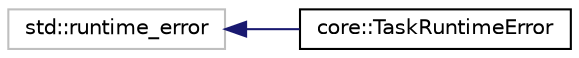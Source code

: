 digraph "Graphical Class Hierarchy"
{
 // LATEX_PDF_SIZE
  edge [fontname="Helvetica",fontsize="10",labelfontname="Helvetica",labelfontsize="10"];
  node [fontname="Helvetica",fontsize="10",shape=record];
  rankdir="LR";
  Node347 [label="std::runtime_error",height=0.2,width=0.4,color="grey75", fillcolor="white", style="filled",tooltip=" "];
  Node347 -> Node0 [dir="back",color="midnightblue",fontsize="10",style="solid",fontname="Helvetica"];
  Node0 [label="core::TaskRuntimeError",height=0.2,width=0.4,color="black", fillcolor="white", style="filled",URL="$d1/dee/classcore_1_1TaskRuntimeError.html",tooltip=" "];
}
